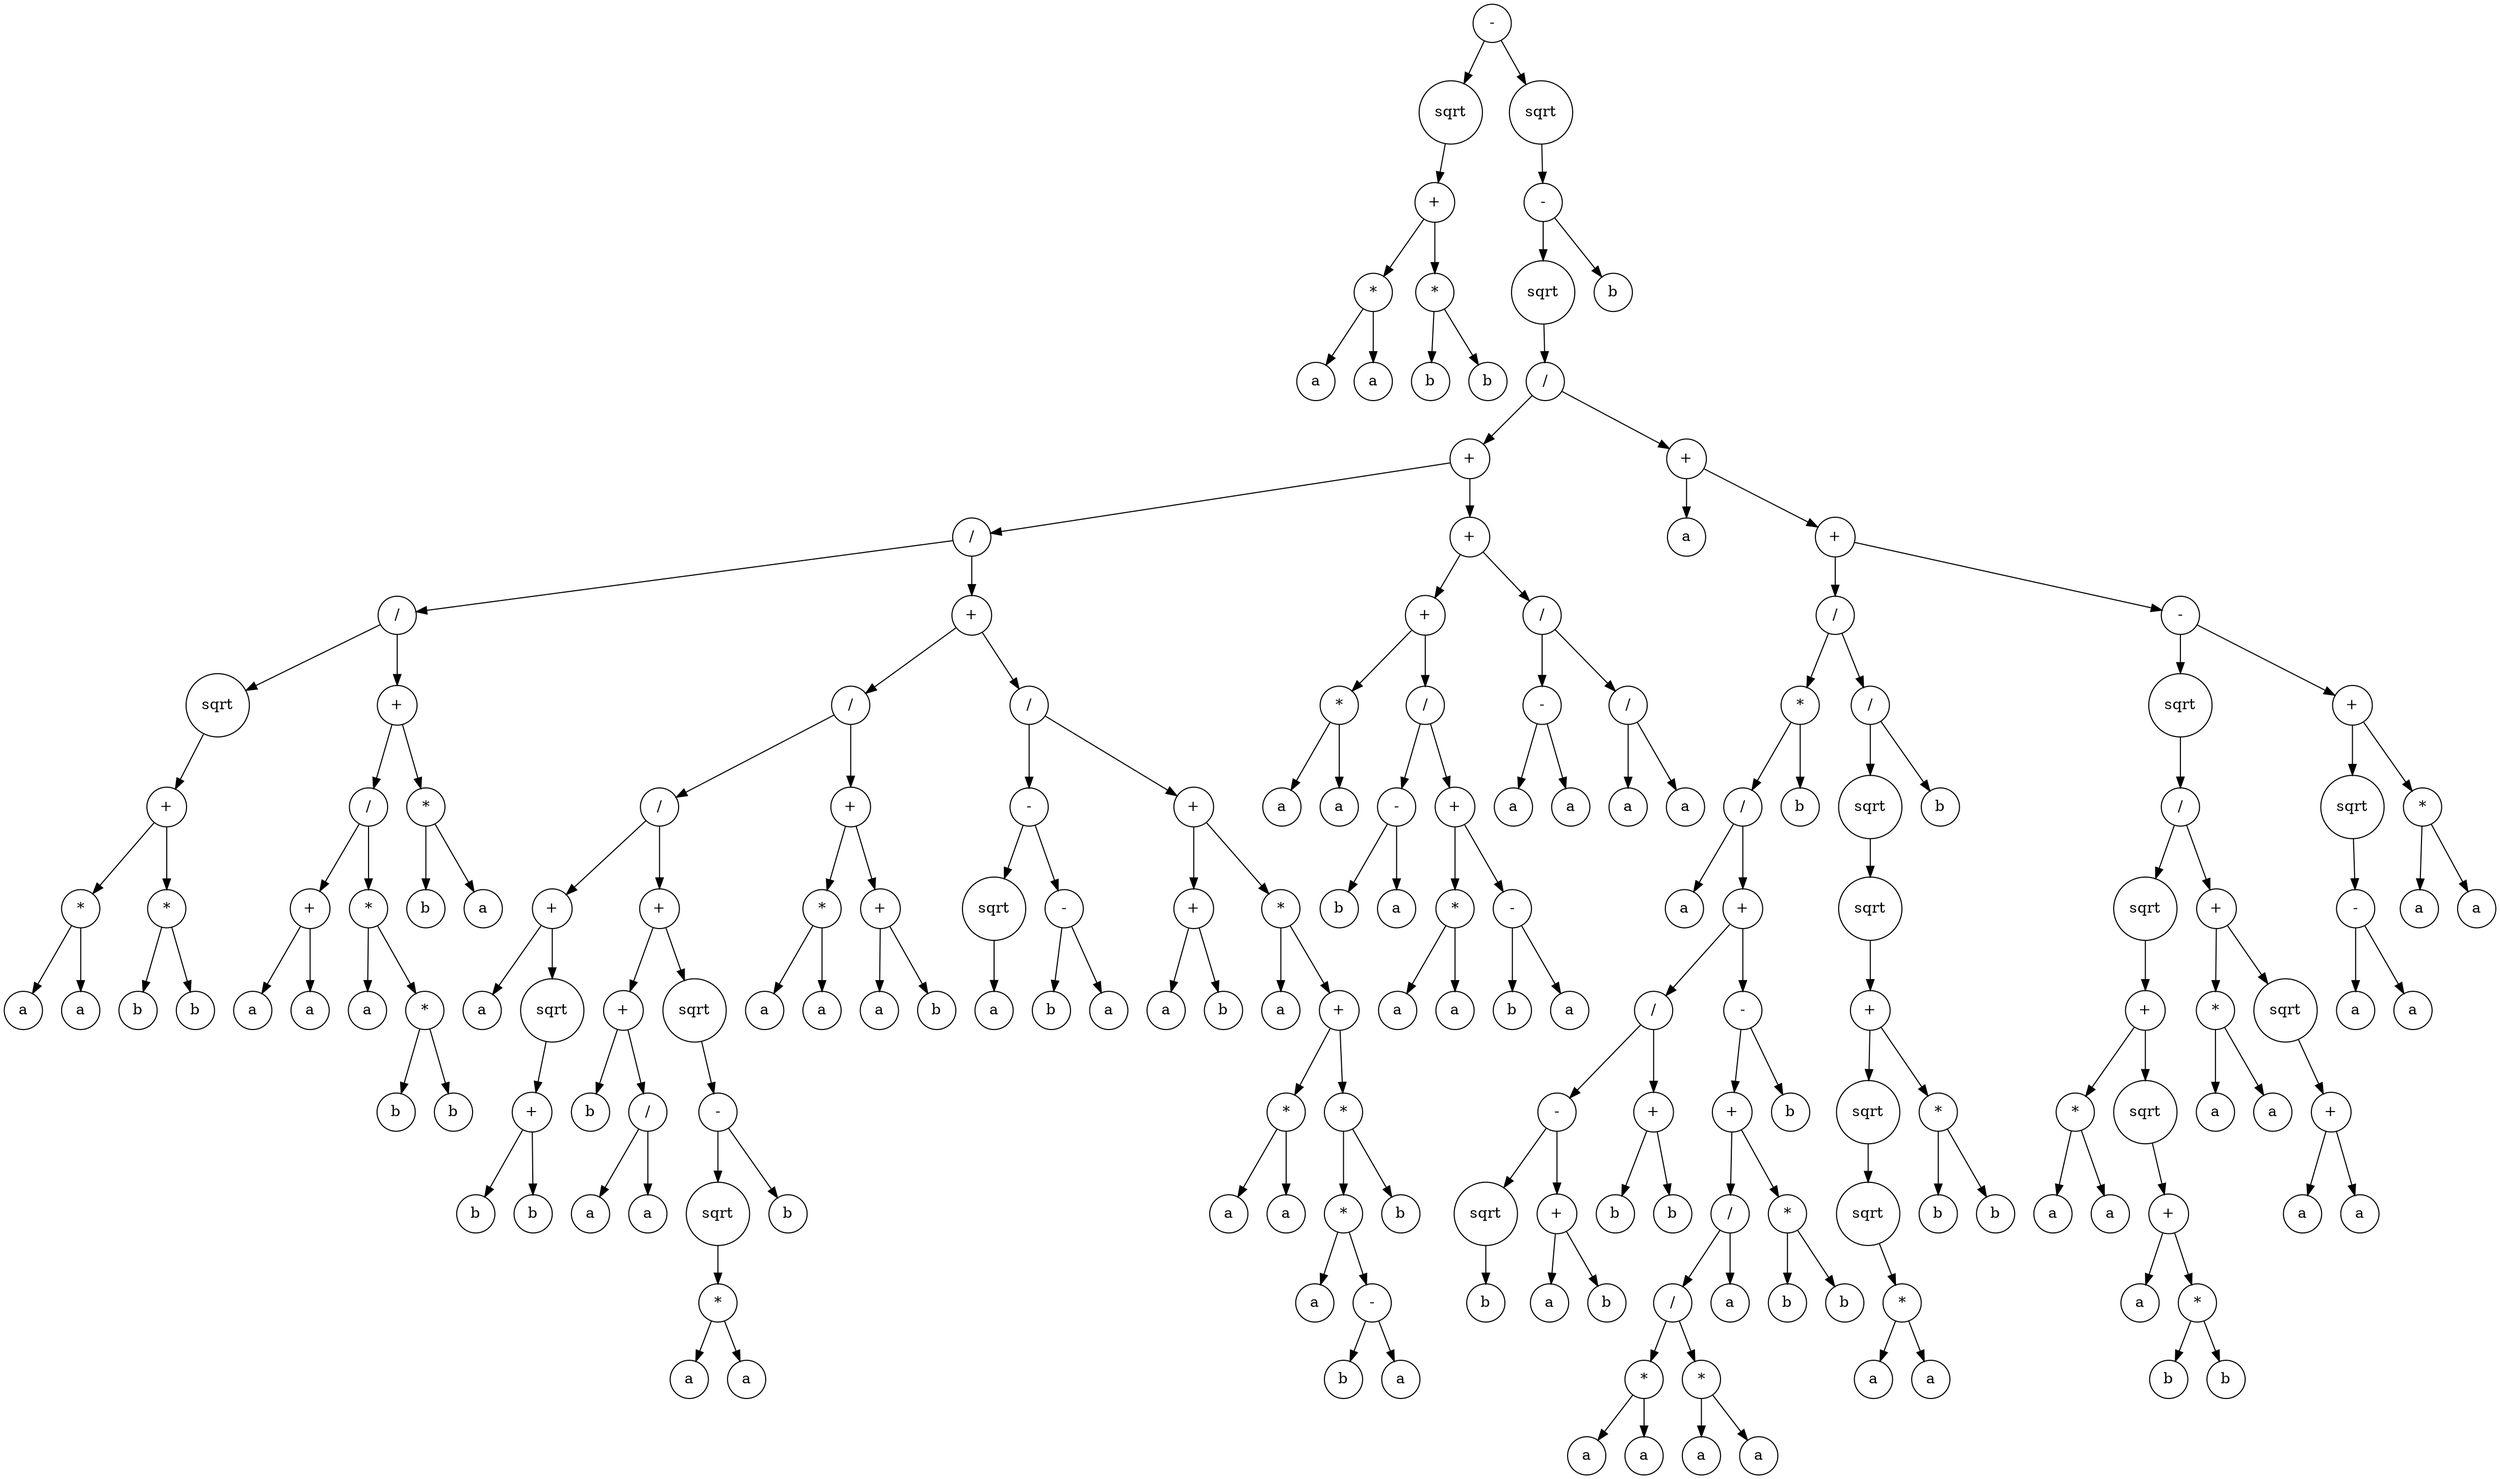 digraph g {
graph [ordering=out];
node [shape=circle];
n[label = "-"];
n0[label = "sqrt"];
n00[label = "+"];
n000[label = "*"];
n0000[label = "a"];
n000 -> n0000;
n0001[label = "a"];
n000 -> n0001;
n00 -> n000;
n001[label = "*"];
n0010[label = "b"];
n001 -> n0010;
n0011[label = "b"];
n001 -> n0011;
n00 -> n001;
n0 -> n00;
n -> n0;
n1[label = "sqrt"];
n10[label = "-"];
n100[label = "sqrt"];
n1000[label = "/"];
n10000[label = "+"];
n100000[label = "/"];
n1000000[label = "/"];
n10000000[label = "sqrt"];
n100000000[label = "+"];
n1000000000[label = "*"];
n10000000000[label = "a"];
n1000000000 -> n10000000000;
n10000000001[label = "a"];
n1000000000 -> n10000000001;
n100000000 -> n1000000000;
n1000000001[label = "*"];
n10000000010[label = "b"];
n1000000001 -> n10000000010;
n10000000011[label = "b"];
n1000000001 -> n10000000011;
n100000000 -> n1000000001;
n10000000 -> n100000000;
n1000000 -> n10000000;
n10000001[label = "+"];
n100000010[label = "/"];
n1000000100[label = "+"];
n10000001000[label = "a"];
n1000000100 -> n10000001000;
n10000001001[label = "a"];
n1000000100 -> n10000001001;
n100000010 -> n1000000100;
n1000000101[label = "*"];
n10000001010[label = "a"];
n1000000101 -> n10000001010;
n10000001011[label = "*"];
n100000010110[label = "b"];
n10000001011 -> n100000010110;
n100000010111[label = "b"];
n10000001011 -> n100000010111;
n1000000101 -> n10000001011;
n100000010 -> n1000000101;
n10000001 -> n100000010;
n100000011[label = "*"];
n1000000110[label = "b"];
n100000011 -> n1000000110;
n1000000111[label = "a"];
n100000011 -> n1000000111;
n10000001 -> n100000011;
n1000000 -> n10000001;
n100000 -> n1000000;
n1000001[label = "+"];
n10000010[label = "/"];
n100000100[label = "/"];
n1000001000[label = "+"];
n10000010000[label = "a"];
n1000001000 -> n10000010000;
n10000010001[label = "sqrt"];
n100000100010[label = "+"];
n1000001000100[label = "b"];
n100000100010 -> n1000001000100;
n1000001000101[label = "b"];
n100000100010 -> n1000001000101;
n10000010001 -> n100000100010;
n1000001000 -> n10000010001;
n100000100 -> n1000001000;
n1000001001[label = "+"];
n10000010010[label = "+"];
n100000100100[label = "b"];
n10000010010 -> n100000100100;
n100000100101[label = "/"];
n1000001001010[label = "a"];
n100000100101 -> n1000001001010;
n1000001001011[label = "a"];
n100000100101 -> n1000001001011;
n10000010010 -> n100000100101;
n1000001001 -> n10000010010;
n10000010011[label = "sqrt"];
n100000100110[label = "-"];
n1000001001100[label = "sqrt"];
n10000010011000[label = "*"];
n100000100110000[label = "a"];
n10000010011000 -> n100000100110000;
n100000100110001[label = "a"];
n10000010011000 -> n100000100110001;
n1000001001100 -> n10000010011000;
n100000100110 -> n1000001001100;
n1000001001101[label = "b"];
n100000100110 -> n1000001001101;
n10000010011 -> n100000100110;
n1000001001 -> n10000010011;
n100000100 -> n1000001001;
n10000010 -> n100000100;
n100000101[label = "+"];
n1000001010[label = "*"];
n10000010100[label = "a"];
n1000001010 -> n10000010100;
n10000010101[label = "a"];
n1000001010 -> n10000010101;
n100000101 -> n1000001010;
n1000001011[label = "+"];
n10000010110[label = "a"];
n1000001011 -> n10000010110;
n10000010111[label = "b"];
n1000001011 -> n10000010111;
n100000101 -> n1000001011;
n10000010 -> n100000101;
n1000001 -> n10000010;
n10000011[label = "/"];
n100000110[label = "-"];
n1000001100[label = "sqrt"];
n10000011000[label = "a"];
n1000001100 -> n10000011000;
n100000110 -> n1000001100;
n1000001101[label = "-"];
n10000011010[label = "b"];
n1000001101 -> n10000011010;
n10000011011[label = "a"];
n1000001101 -> n10000011011;
n100000110 -> n1000001101;
n10000011 -> n100000110;
n100000111[label = "+"];
n1000001110[label = "+"];
n10000011100[label = "a"];
n1000001110 -> n10000011100;
n10000011101[label = "b"];
n1000001110 -> n10000011101;
n100000111 -> n1000001110;
n1000001111[label = "*"];
n10000011110[label = "a"];
n1000001111 -> n10000011110;
n10000011111[label = "+"];
n100000111110[label = "*"];
n1000001111100[label = "a"];
n100000111110 -> n1000001111100;
n1000001111101[label = "a"];
n100000111110 -> n1000001111101;
n10000011111 -> n100000111110;
n100000111111[label = "*"];
n1000001111110[label = "*"];
n10000011111100[label = "a"];
n1000001111110 -> n10000011111100;
n10000011111101[label = "-"];
n100000111111010[label = "b"];
n10000011111101 -> n100000111111010;
n100000111111011[label = "a"];
n10000011111101 -> n100000111111011;
n1000001111110 -> n10000011111101;
n100000111111 -> n1000001111110;
n1000001111111[label = "b"];
n100000111111 -> n1000001111111;
n10000011111 -> n100000111111;
n1000001111 -> n10000011111;
n100000111 -> n1000001111;
n10000011 -> n100000111;
n1000001 -> n10000011;
n100000 -> n1000001;
n10000 -> n100000;
n100001[label = "+"];
n1000010[label = "+"];
n10000100[label = "*"];
n100001000[label = "a"];
n10000100 -> n100001000;
n100001001[label = "a"];
n10000100 -> n100001001;
n1000010 -> n10000100;
n10000101[label = "/"];
n100001010[label = "-"];
n1000010100[label = "b"];
n100001010 -> n1000010100;
n1000010101[label = "a"];
n100001010 -> n1000010101;
n10000101 -> n100001010;
n100001011[label = "+"];
n1000010110[label = "*"];
n10000101100[label = "a"];
n1000010110 -> n10000101100;
n10000101101[label = "a"];
n1000010110 -> n10000101101;
n100001011 -> n1000010110;
n1000010111[label = "-"];
n10000101110[label = "b"];
n1000010111 -> n10000101110;
n10000101111[label = "a"];
n1000010111 -> n10000101111;
n100001011 -> n1000010111;
n10000101 -> n100001011;
n1000010 -> n10000101;
n100001 -> n1000010;
n1000011[label = "/"];
n10000110[label = "-"];
n100001100[label = "a"];
n10000110 -> n100001100;
n100001101[label = "a"];
n10000110 -> n100001101;
n1000011 -> n10000110;
n10000111[label = "/"];
n100001110[label = "a"];
n10000111 -> n100001110;
n100001111[label = "a"];
n10000111 -> n100001111;
n1000011 -> n10000111;
n100001 -> n1000011;
n10000 -> n100001;
n1000 -> n10000;
n10001[label = "+"];
n100010[label = "a"];
n10001 -> n100010;
n100011[label = "+"];
n1000110[label = "/"];
n10001100[label = "*"];
n100011000[label = "/"];
n1000110000[label = "a"];
n100011000 -> n1000110000;
n1000110001[label = "+"];
n10001100010[label = "/"];
n100011000100[label = "-"];
n1000110001000[label = "sqrt"];
n10001100010000[label = "b"];
n1000110001000 -> n10001100010000;
n100011000100 -> n1000110001000;
n1000110001001[label = "+"];
n10001100010010[label = "a"];
n1000110001001 -> n10001100010010;
n10001100010011[label = "b"];
n1000110001001 -> n10001100010011;
n100011000100 -> n1000110001001;
n10001100010 -> n100011000100;
n100011000101[label = "+"];
n1000110001010[label = "b"];
n100011000101 -> n1000110001010;
n1000110001011[label = "b"];
n100011000101 -> n1000110001011;
n10001100010 -> n100011000101;
n1000110001 -> n10001100010;
n10001100011[label = "-"];
n100011000110[label = "+"];
n1000110001100[label = "/"];
n10001100011000[label = "/"];
n100011000110000[label = "*"];
n1000110001100000[label = "a"];
n100011000110000 -> n1000110001100000;
n1000110001100001[label = "a"];
n100011000110000 -> n1000110001100001;
n10001100011000 -> n100011000110000;
n100011000110001[label = "*"];
n1000110001100010[label = "a"];
n100011000110001 -> n1000110001100010;
n1000110001100011[label = "a"];
n100011000110001 -> n1000110001100011;
n10001100011000 -> n100011000110001;
n1000110001100 -> n10001100011000;
n10001100011001[label = "a"];
n1000110001100 -> n10001100011001;
n100011000110 -> n1000110001100;
n1000110001101[label = "*"];
n10001100011010[label = "b"];
n1000110001101 -> n10001100011010;
n10001100011011[label = "b"];
n1000110001101 -> n10001100011011;
n100011000110 -> n1000110001101;
n10001100011 -> n100011000110;
n100011000111[label = "b"];
n10001100011 -> n100011000111;
n1000110001 -> n10001100011;
n100011000 -> n1000110001;
n10001100 -> n100011000;
n100011001[label = "b"];
n10001100 -> n100011001;
n1000110 -> n10001100;
n10001101[label = "/"];
n100011010[label = "sqrt"];
n1000110100[label = "sqrt"];
n10001101000[label = "+"];
n100011010000[label = "sqrt"];
n1000110100000[label = "sqrt"];
n10001101000000[label = "*"];
n100011010000000[label = "a"];
n10001101000000 -> n100011010000000;
n100011010000001[label = "a"];
n10001101000000 -> n100011010000001;
n1000110100000 -> n10001101000000;
n100011010000 -> n1000110100000;
n10001101000 -> n100011010000;
n100011010001[label = "*"];
n1000110100010[label = "b"];
n100011010001 -> n1000110100010;
n1000110100011[label = "b"];
n100011010001 -> n1000110100011;
n10001101000 -> n100011010001;
n1000110100 -> n10001101000;
n100011010 -> n1000110100;
n10001101 -> n100011010;
n100011011[label = "b"];
n10001101 -> n100011011;
n1000110 -> n10001101;
n100011 -> n1000110;
n1000111[label = "-"];
n10001110[label = "sqrt"];
n100011100[label = "/"];
n1000111000[label = "sqrt"];
n10001110000[label = "+"];
n100011100000[label = "*"];
n1000111000000[label = "a"];
n100011100000 -> n1000111000000;
n1000111000001[label = "a"];
n100011100000 -> n1000111000001;
n10001110000 -> n100011100000;
n100011100001[label = "sqrt"];
n1000111000010[label = "+"];
n10001110000100[label = "a"];
n1000111000010 -> n10001110000100;
n10001110000101[label = "*"];
n100011100001010[label = "b"];
n10001110000101 -> n100011100001010;
n100011100001011[label = "b"];
n10001110000101 -> n100011100001011;
n1000111000010 -> n10001110000101;
n100011100001 -> n1000111000010;
n10001110000 -> n100011100001;
n1000111000 -> n10001110000;
n100011100 -> n1000111000;
n1000111001[label = "+"];
n10001110010[label = "*"];
n100011100100[label = "a"];
n10001110010 -> n100011100100;
n100011100101[label = "a"];
n10001110010 -> n100011100101;
n1000111001 -> n10001110010;
n10001110011[label = "sqrt"];
n100011100110[label = "+"];
n1000111001100[label = "a"];
n100011100110 -> n1000111001100;
n1000111001101[label = "a"];
n100011100110 -> n1000111001101;
n10001110011 -> n100011100110;
n1000111001 -> n10001110011;
n100011100 -> n1000111001;
n10001110 -> n100011100;
n1000111 -> n10001110;
n10001111[label = "+"];
n100011110[label = "sqrt"];
n1000111100[label = "-"];
n10001111000[label = "a"];
n1000111100 -> n10001111000;
n10001111001[label = "a"];
n1000111100 -> n10001111001;
n100011110 -> n1000111100;
n10001111 -> n100011110;
n100011111[label = "*"];
n1000111110[label = "a"];
n100011111 -> n1000111110;
n1000111111[label = "a"];
n100011111 -> n1000111111;
n10001111 -> n100011111;
n1000111 -> n10001111;
n100011 -> n1000111;
n10001 -> n100011;
n1000 -> n10001;
n100 -> n1000;
n10 -> n100;
n101[label = "b"];
n10 -> n101;
n1 -> n10;
n -> n1;
}
